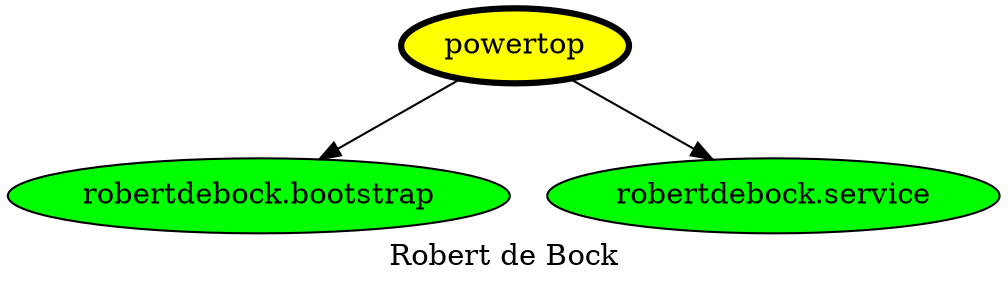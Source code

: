 digraph PhiloDilemma {
  label = "Robert de Bock" ;
  overlap=false
  {
    "powertop" [fillcolor=yellow style=filled penwidth=3]
    "robertdebock.bootstrap" [fillcolor=green style=filled]
    "robertdebock.service" [fillcolor=green style=filled]
  }
  "powertop" -> "robertdebock.bootstrap"
  "powertop" -> "robertdebock.service"
}
